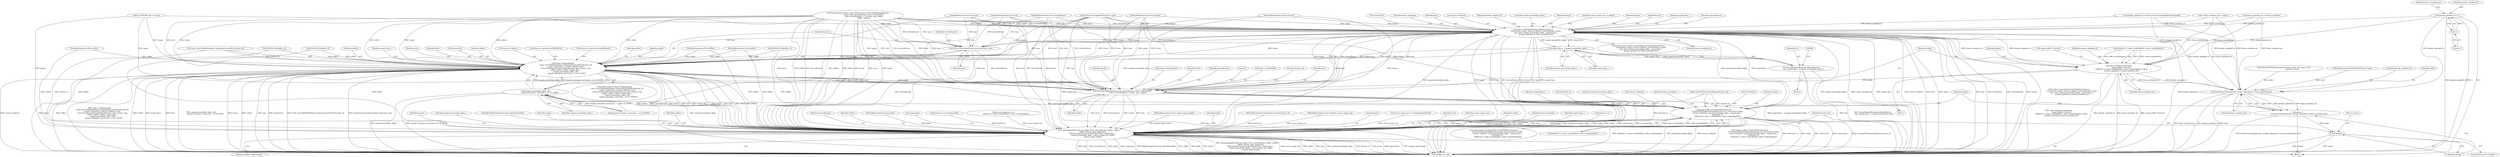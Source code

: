 digraph "0_Chrome_3298d3abf47b3a7a10e44c07d821c68a5c8aa935@API" {
"1000181" [label="(Call,already_uploaded_id = -1)"];
"1000183" [label="(Call,-1)"];
"1000255" [label="(Call,video->CopyVideoTextureToPlatformTexture(\n            ContextGL(), target, texture->Object(), internalformat, format,\n            type, level, unpack_premultiply_alpha_, unpack_flip_y_,\n            already_uploaded_id, frame_metadata_ptr))"];
"1000276" [label="(Call,unpack_flip_y_ || unpack_premultiply_alpha_)"];
"1000274" [label="(Call,ScopedUnpackParametersResetRestore(\n        this, unpack_flip_y_ || unpack_premultiply_alpha_))"];
"1000280" [label="(Call,video->TexImageImpl(\n            static_cast<WebMediaPlayer::TexImageFunctionID>(function_id),\n            target, ContextGL(), texture->Object(), level,\n            ConvertTexInternalFormat(internalformat, type), format, type,\n            xoffset, yoffset, zoffset, unpack_flip_y_,\n            unpack_premultiply_alpha_ &&\n                unpack_colorspace_conversion_ == GL_NONE))"];
"1000331" [label="(Call,TexImage2DBase(target, level, internalformat, video->videoWidth(),\n                       video->videoHeight(), 0, format, type, nullptr))"];
"1000342" [label="(Call,image_buffer->CopyToPlatformTexture(\n                FunctionIDToSnapshotReason(function_id), ContextGL(), target,\n                texture->Object(), unpack_premultiply_alpha_, unpack_flip_y_,\n                IntPoint(0, 0),\n                IntRect(0, 0, video->videoWidth(), video->videoHeight())))"];
"1000373" [label="(Call,TexImageImpl(function_id, target, level, internalformat, xoffset, yoffset,\n               zoffset, format, type, image.get(),\n               WebGLImageConversion::kHtmlDomVideo, unpack_flip_y_,\n               unpack_premultiply_alpha_, source_image_rect, depth,\n               unpack_image_height))"];
"1000297" [label="(Call,unpack_premultiply_alpha_ &&\n                unpack_colorspace_conversion_ == GL_NONE)"];
"1000288" [label="(Call,ConvertTexInternalFormat(internalformat, type))"];
"1000321" [label="(Call,video->PaintCurrentFrame(\n            image_buffer->Canvas(),\n            IntRect(0, 0, video->videoWidth(), video->videoHeight()), nullptr,\n            already_uploaded_id, frame_metadata_ptr))"];
"1000365" [label="(Call,VideoFrameToImage(video, already_uploaded_id, frame_metadata_ptr))"];
"1000363" [label="(Call,image =\n      VideoFrameToImage(video, already_uploaded_id, frame_metadata_ptr))"];
"1000370" [label="(Call,!image)"];
"1000350" [label="(Call,IntPoint(0, 0))"];
"1000295" [label="(Identifier,zoffset)"];
"1000183" [label="(Call,-1)"];
"1000254" [label="(ControlStructure,if (video->CopyVideoTextureToPlatformTexture(\n            ContextGL(), target, texture->Object(), internalformat, format,\n            type, level, unpack_premultiply_alpha_, unpack_flip_y_,\n            already_uploaded_id, frame_metadata_ptr)))"];
"1000276" [label="(Call,unpack_flip_y_ || unpack_premultiply_alpha_)"];
"1000102" [label="(MethodParameterIn,TexImageFunctionID function_id)"];
"1000368" [label="(Identifier,frame_metadata_ptr)"];
"1000274" [label="(Call,ScopedUnpackParametersResetRestore(\n        this, unpack_flip_y_ || unpack_premultiply_alpha_))"];
"1000374" [label="(Identifier,function_id)"];
"1000256" [label="(Call,ContextGL())"];
"1000112" [label="(MethodParameterIn,const IntRect& source_image_rect)"];
"1000107" [label="(MethodParameterIn,GLenum type)"];
"1000281" [label="(Call,static_cast<WebMediaPlayer::TexImageFunctionID>(function_id))"];
"1000382" [label="(Identifier,type)"];
"1000273" [label="(Block,)"];
"1000372" [label="(Return,return;)"];
"1000370" [label="(Call,!image)"];
"1000212" [label="(Call,source_image_rect == SentinelEmptyRect())"];
"1000269" [label="(Identifier,frame_metadata)"];
"1000347" [label="(Call,texture->Object())"];
"1000277" [label="(Identifier,unpack_flip_y_)"];
"1000376" [label="(Identifier,level)"];
"1000279" [label="(ControlStructure,if (video->TexImageImpl(\n            static_cast<WebMediaPlayer::TexImageFunctionID>(function_id),\n            target, ContextGL(), texture->Object(), level,\n            ConvertTexInternalFormat(internalformat, type), format, type,\n            xoffset, yoffset, zoffset, unpack_flip_y_,\n            unpack_premultiply_alpha_ &&\n                unpack_colorspace_conversion_ == GL_NONE)))"];
"1000392" [label="(MethodReturn,void)"];
"1000187" [label="(Identifier,frame_metadata_ptr)"];
"1000336" [label="(Call,video->videoHeight())"];
"1000387" [label="(Identifier,source_image_rect)"];
"1000127" [label="(Call,ValidateHTMLVideoElement(security_origin, func_name, video,\n                                exception_state))"];
"1000288" [label="(Call,ConvertTexInternalFormat(internalformat, type))"];
"1000294" [label="(Identifier,yoffset)"];
"1000343" [label="(Call,FunctionIDToSnapshotReason(function_id))"];
"1000261" [label="(Identifier,type)"];
"1000296" [label="(Identifier,unpack_flip_y_)"];
"1000331" [label="(Call,TexImage2DBase(target, level, internalformat, video->videoWidth(),\n                       video->videoHeight(), 0, format, type, nullptr))"];
"1000162" [label="(Call,ValidateTexFunc(func_name, function_type, kSourceHTMLVideoElement,\n                       target, level, internalformat, video->videoWidth(),\n                       video->videoHeight(), 1, 0, format, type, xoffset,\n                       yoffset, zoffset))"];
"1000333" [label="(Identifier,level)"];
"1000275" [label="(Identifier,this)"];
"1000181" [label="(Call,already_uploaded_id = -1)"];
"1000379" [label="(Identifier,yoffset)"];
"1000334" [label="(Identifier,internalformat)"];
"1000360" [label="(Identifier,frame_metadata)"];
"1000364" [label="(Identifier,image)"];
"1000298" [label="(Identifier,unpack_premultiply_alpha_)"];
"1000345" [label="(Call,ContextGL())"];
"1000391" [label="(Identifier,frame_metadata)"];
"1000280" [label="(Call,video->TexImageImpl(\n            static_cast<WebMediaPlayer::TexImageFunctionID>(function_id),\n            target, ContextGL(), texture->Object(), level,\n            ConvertTexInternalFormat(internalformat, type), format, type,\n            xoffset, yoffset, zoffset, unpack_flip_y_,\n            unpack_premultiply_alpha_ &&\n                unpack_colorspace_conversion_ == GL_NONE))"];
"1000258" [label="(Call,texture->Object())"];
"1000111" [label="(MethodParameterIn,HTMLVideoElement* video)"];
"1000323" [label="(Call,IntRect(0, 0, video->videoWidth(), video->videoHeight()))"];
"1000340" [label="(Identifier,nullptr)"];
"1000385" [label="(Identifier,unpack_flip_y_)"];
"1000284" [label="(Identifier,target)"];
"1000373" [label="(Call,TexImageImpl(function_id, target, level, internalformat, xoffset, yoffset,\n               zoffset, format, type, image.get(),\n               WebGLImageConversion::kHtmlDomVideo, unpack_flip_y_,\n               unpack_premultiply_alpha_, source_image_rect, depth,\n               unpack_image_height))"];
"1000104" [label="(MethodParameterIn,GLint level)"];
"1000337" [label="(Literal,0)"];
"1000239" [label="(Call,CanUseTexImageByGPU(format, type))"];
"1000265" [label="(Identifier,already_uploaded_id)"];
"1000332" [label="(Identifier,target)"];
"1000232" [label="(Call,depth == 1)"];
"1000106" [label="(MethodParameterIn,GLenum format)"];
"1000381" [label="(Identifier,format)"];
"1000109" [label="(MethodParameterIn,GLint yoffset)"];
"1000389" [label="(Identifier,unpack_image_height)"];
"1000386" [label="(Identifier,unpack_premultiply_alpha_)"];
"1000236" [label="(Call,GL_TEXTURE_2D == target)"];
"1000186" [label="(Call,* frame_metadata_ptr = nullptr)"];
"1000365" [label="(Call,VideoFrameToImage(video, already_uploaded_id, frame_metadata_ptr))"];
"1000116" [label="(Block,)"];
"1000263" [label="(Identifier,unpack_premultiply_alpha_)"];
"1000384" [label="(Identifier,WebGLImageConversion::kHtmlDomVideo)"];
"1000303" [label="(Call,texture->ClearLastUploadedFrame())"];
"1000251" [label="(Call,DCHECK_EQ(zoffset, 0))"];
"1000371" [label="(Identifier,image)"];
"1000375" [label="(Identifier,target)"];
"1000342" [label="(Call,image_buffer->CopyToPlatformTexture(\n                FunctionIDToSnapshotReason(function_id), ContextGL(), target,\n                texture->Object(), unpack_premultiply_alpha_, unpack_flip_y_,\n                IntPoint(0, 0),\n                IntRect(0, 0, video->videoWidth(), video->videoHeight())))"];
"1000110" [label="(MethodParameterIn,GLint zoffset)"];
"1000285" [label="(Call,ContextGL())"];
"1000380" [label="(Identifier,zoffset)"];
"1000377" [label="(Identifier,internalformat)"];
"1000260" [label="(Identifier,format)"];
"1000248" [label="(Call,DCHECK_EQ(yoffset, 0))"];
"1000346" [label="(Identifier,target)"];
"1000378" [label="(Identifier,xoffset)"];
"1000245" [label="(Call,DCHECK_EQ(xoffset, 0))"];
"1000292" [label="(Identifier,type)"];
"1000287" [label="(Identifier,level)"];
"1000349" [label="(Identifier,unpack_flip_y_)"];
"1000335" [label="(Call,video->videoWidth())"];
"1000182" [label="(Identifier,already_uploaded_id)"];
"1000344" [label="(Identifier,function_id)"];
"1000195" [label="(Call,frame_metadata_ptr = &frame_metadata)"];
"1000328" [label="(Identifier,nullptr)"];
"1000192" [label="(Call,already_uploaded_id = texture->GetLastUploadedVideoFrameId())"];
"1000339" [label="(Identifier,type)"];
"1000272" [label="(Identifier,source_image_rect_is_default)"];
"1000113" [label="(MethodParameterIn,GLsizei depth)"];
"1000330" [label="(Identifier,frame_metadata_ptr)"];
"1000293" [label="(Identifier,xoffset)"];
"1000338" [label="(Identifier,format)"];
"1000341" [label="(ControlStructure,if (image_buffer->CopyToPlatformTexture(\n                FunctionIDToSnapshotReason(function_id), ContextGL(), target,\n                texture->Object(), unpack_premultiply_alpha_, unpack_flip_y_,\n                IntPoint(0, 0),\n                IntRect(0, 0, video->videoWidth(), video->videoHeight()))))"];
"1000383" [label="(Call,image.get())"];
"1000322" [label="(Call,image_buffer->Canvas())"];
"1000226" [label="(Call,function_id == kTexImage2D)"];
"1000321" [label="(Call,video->PaintCurrentFrame(\n            image_buffer->Canvas(),\n            IntRect(0, 0, video->videoWidth(), video->videoHeight()), nullptr,\n            already_uploaded_id, frame_metadata_ptr))"];
"1000266" [label="(Identifier,frame_metadata_ptr)"];
"1000105" [label="(MethodParameterIn,GLint internalformat)"];
"1000289" [label="(Identifier,internalformat)"];
"1000184" [label="(Literal,1)"];
"1000353" [label="(Call,IntRect(0, 0, video->videoWidth(), video->videoHeight()))"];
"1000367" [label="(Identifier,already_uploaded_id)"];
"1000278" [label="(Identifier,unpack_premultiply_alpha_)"];
"1000103" [label="(MethodParameterIn,GLenum target)"];
"1000215" [label="(Call,source_image_rect ==\n          IntRect(0, 0, video->videoWidth(), video->videoHeight()))"];
"1000114" [label="(MethodParameterIn,GLint unpack_image_height)"];
"1000363" [label="(Call,image =\n      VideoFrameToImage(video, already_uploaded_id, frame_metadata_ptr))"];
"1000369" [label="(ControlStructure,if (!image))"];
"1000257" [label="(Identifier,target)"];
"1000262" [label="(Identifier,level)"];
"1000299" [label="(Call,unpack_colorspace_conversion_ == GL_NONE)"];
"1000297" [label="(Call,unpack_premultiply_alpha_ &&\n                unpack_colorspace_conversion_ == GL_NONE)"];
"1000388" [label="(Identifier,depth)"];
"1000264" [label="(Identifier,unpack_flip_y_)"];
"1000108" [label="(MethodParameterIn,GLint xoffset)"];
"1000291" [label="(Identifier,format)"];
"1000286" [label="(Call,texture->Object())"];
"1000348" [label="(Identifier,unpack_premultiply_alpha_)"];
"1000306" [label="(Identifier,use_copyTextureCHROMIUM)"];
"1000259" [label="(Identifier,internalformat)"];
"1000290" [label="(Identifier,type)"];
"1000329" [label="(Identifier,already_uploaded_id)"];
"1000320" [label="(Block,)"];
"1000366" [label="(Identifier,video)"];
"1000255" [label="(Call,video->CopyVideoTextureToPlatformTexture(\n            ContextGL(), target, texture->Object(), internalformat, format,\n            type, level, unpack_premultiply_alpha_, unpack_flip_y_,\n            already_uploaded_id, frame_metadata_ptr))"];
"1000181" -> "1000116"  [label="AST: "];
"1000181" -> "1000183"  [label="CFG: "];
"1000182" -> "1000181"  [label="AST: "];
"1000183" -> "1000181"  [label="AST: "];
"1000187" -> "1000181"  [label="CFG: "];
"1000181" -> "1000392"  [label="DDG: already_uploaded_id"];
"1000181" -> "1000392"  [label="DDG: -1"];
"1000183" -> "1000181"  [label="DDG: 1"];
"1000181" -> "1000255"  [label="DDG: already_uploaded_id"];
"1000181" -> "1000321"  [label="DDG: already_uploaded_id"];
"1000181" -> "1000365"  [label="DDG: already_uploaded_id"];
"1000183" -> "1000184"  [label="CFG: "];
"1000184" -> "1000183"  [label="AST: "];
"1000255" -> "1000254"  [label="AST: "];
"1000255" -> "1000266"  [label="CFG: "];
"1000256" -> "1000255"  [label="AST: "];
"1000257" -> "1000255"  [label="AST: "];
"1000258" -> "1000255"  [label="AST: "];
"1000259" -> "1000255"  [label="AST: "];
"1000260" -> "1000255"  [label="AST: "];
"1000261" -> "1000255"  [label="AST: "];
"1000262" -> "1000255"  [label="AST: "];
"1000263" -> "1000255"  [label="AST: "];
"1000264" -> "1000255"  [label="AST: "];
"1000265" -> "1000255"  [label="AST: "];
"1000266" -> "1000255"  [label="AST: "];
"1000269" -> "1000255"  [label="CFG: "];
"1000272" -> "1000255"  [label="CFG: "];
"1000255" -> "1000392"  [label="DDG: internalformat"];
"1000255" -> "1000392"  [label="DDG: format"];
"1000255" -> "1000392"  [label="DDG: video->CopyVideoTextureToPlatformTexture(\n            ContextGL(), target, texture->Object(), internalformat, format,\n            type, level, unpack_premultiply_alpha_, unpack_flip_y_,\n            already_uploaded_id, frame_metadata_ptr)"];
"1000255" -> "1000392"  [label="DDG: already_uploaded_id"];
"1000255" -> "1000392"  [label="DDG: unpack_premultiply_alpha_"];
"1000255" -> "1000392"  [label="DDG: unpack_flip_y_"];
"1000255" -> "1000392"  [label="DDG: texture->Object()"];
"1000255" -> "1000392"  [label="DDG: frame_metadata_ptr"];
"1000255" -> "1000392"  [label="DDG: level"];
"1000255" -> "1000392"  [label="DDG: target"];
"1000255" -> "1000392"  [label="DDG: type"];
"1000255" -> "1000392"  [label="DDG: ContextGL()"];
"1000236" -> "1000255"  [label="DDG: target"];
"1000162" -> "1000255"  [label="DDG: target"];
"1000162" -> "1000255"  [label="DDG: internalformat"];
"1000162" -> "1000255"  [label="DDG: format"];
"1000162" -> "1000255"  [label="DDG: type"];
"1000162" -> "1000255"  [label="DDG: level"];
"1000103" -> "1000255"  [label="DDG: target"];
"1000105" -> "1000255"  [label="DDG: internalformat"];
"1000239" -> "1000255"  [label="DDG: format"];
"1000239" -> "1000255"  [label="DDG: type"];
"1000106" -> "1000255"  [label="DDG: format"];
"1000107" -> "1000255"  [label="DDG: type"];
"1000104" -> "1000255"  [label="DDG: level"];
"1000192" -> "1000255"  [label="DDG: already_uploaded_id"];
"1000186" -> "1000255"  [label="DDG: frame_metadata_ptr"];
"1000195" -> "1000255"  [label="DDG: frame_metadata_ptr"];
"1000255" -> "1000276"  [label="DDG: unpack_flip_y_"];
"1000255" -> "1000276"  [label="DDG: unpack_premultiply_alpha_"];
"1000255" -> "1000280"  [label="DDG: target"];
"1000255" -> "1000280"  [label="DDG: level"];
"1000255" -> "1000280"  [label="DDG: format"];
"1000255" -> "1000288"  [label="DDG: internalformat"];
"1000255" -> "1000288"  [label="DDG: type"];
"1000255" -> "1000321"  [label="DDG: already_uploaded_id"];
"1000255" -> "1000321"  [label="DDG: frame_metadata_ptr"];
"1000255" -> "1000331"  [label="DDG: target"];
"1000255" -> "1000331"  [label="DDG: level"];
"1000255" -> "1000331"  [label="DDG: internalformat"];
"1000255" -> "1000331"  [label="DDG: format"];
"1000255" -> "1000331"  [label="DDG: type"];
"1000255" -> "1000342"  [label="DDG: unpack_premultiply_alpha_"];
"1000255" -> "1000342"  [label="DDG: unpack_flip_y_"];
"1000255" -> "1000365"  [label="DDG: already_uploaded_id"];
"1000255" -> "1000365"  [label="DDG: frame_metadata_ptr"];
"1000255" -> "1000373"  [label="DDG: target"];
"1000255" -> "1000373"  [label="DDG: level"];
"1000255" -> "1000373"  [label="DDG: internalformat"];
"1000255" -> "1000373"  [label="DDG: format"];
"1000255" -> "1000373"  [label="DDG: type"];
"1000255" -> "1000373"  [label="DDG: unpack_flip_y_"];
"1000255" -> "1000373"  [label="DDG: unpack_premultiply_alpha_"];
"1000276" -> "1000274"  [label="AST: "];
"1000276" -> "1000277"  [label="CFG: "];
"1000276" -> "1000278"  [label="CFG: "];
"1000277" -> "1000276"  [label="AST: "];
"1000278" -> "1000276"  [label="AST: "];
"1000274" -> "1000276"  [label="CFG: "];
"1000276" -> "1000274"  [label="DDG: unpack_flip_y_"];
"1000276" -> "1000274"  [label="DDG: unpack_premultiply_alpha_"];
"1000276" -> "1000280"  [label="DDG: unpack_flip_y_"];
"1000276" -> "1000297"  [label="DDG: unpack_premultiply_alpha_"];
"1000274" -> "1000273"  [label="AST: "];
"1000275" -> "1000274"  [label="AST: "];
"1000282" -> "1000274"  [label="CFG: "];
"1000274" -> "1000392"  [label="DDG: this"];
"1000274" -> "1000392"  [label="DDG: ScopedUnpackParametersResetRestore(\n        this, unpack_flip_y_ || unpack_premultiply_alpha_)"];
"1000274" -> "1000392"  [label="DDG: unpack_flip_y_ || unpack_premultiply_alpha_"];
"1000280" -> "1000279"  [label="AST: "];
"1000280" -> "1000297"  [label="CFG: "];
"1000281" -> "1000280"  [label="AST: "];
"1000284" -> "1000280"  [label="AST: "];
"1000285" -> "1000280"  [label="AST: "];
"1000286" -> "1000280"  [label="AST: "];
"1000287" -> "1000280"  [label="AST: "];
"1000288" -> "1000280"  [label="AST: "];
"1000291" -> "1000280"  [label="AST: "];
"1000292" -> "1000280"  [label="AST: "];
"1000293" -> "1000280"  [label="AST: "];
"1000294" -> "1000280"  [label="AST: "];
"1000295" -> "1000280"  [label="AST: "];
"1000296" -> "1000280"  [label="AST: "];
"1000297" -> "1000280"  [label="AST: "];
"1000303" -> "1000280"  [label="CFG: "];
"1000306" -> "1000280"  [label="CFG: "];
"1000280" -> "1000392"  [label="DDG: texture->Object()"];
"1000280" -> "1000392"  [label="DDG: format"];
"1000280" -> "1000392"  [label="DDG: type"];
"1000280" -> "1000392"  [label="DDG: ContextGL()"];
"1000280" -> "1000392"  [label="DDG: target"];
"1000280" -> "1000392"  [label="DDG: yoffset"];
"1000280" -> "1000392"  [label="DDG: video->TexImageImpl(\n            static_cast<WebMediaPlayer::TexImageFunctionID>(function_id),\n            target, ContextGL(), texture->Object(), level,\n            ConvertTexInternalFormat(internalformat, type), format, type,\n            xoffset, yoffset, zoffset, unpack_flip_y_,\n            unpack_premultiply_alpha_ &&\n                unpack_colorspace_conversion_ == GL_NONE)"];
"1000280" -> "1000392"  [label="DDG: xoffset"];
"1000280" -> "1000392"  [label="DDG: unpack_flip_y_"];
"1000280" -> "1000392"  [label="DDG: level"];
"1000280" -> "1000392"  [label="DDG: unpack_premultiply_alpha_ &&\n                unpack_colorspace_conversion_ == GL_NONE"];
"1000280" -> "1000392"  [label="DDG: zoffset"];
"1000280" -> "1000392"  [label="DDG: static_cast<WebMediaPlayer::TexImageFunctionID>(function_id)"];
"1000280" -> "1000392"  [label="DDG: ConvertTexInternalFormat(internalformat, type)"];
"1000281" -> "1000280"  [label="DDG: function_id"];
"1000236" -> "1000280"  [label="DDG: target"];
"1000162" -> "1000280"  [label="DDG: target"];
"1000162" -> "1000280"  [label="DDG: level"];
"1000162" -> "1000280"  [label="DDG: format"];
"1000162" -> "1000280"  [label="DDG: xoffset"];
"1000162" -> "1000280"  [label="DDG: yoffset"];
"1000162" -> "1000280"  [label="DDG: zoffset"];
"1000103" -> "1000280"  [label="DDG: target"];
"1000104" -> "1000280"  [label="DDG: level"];
"1000288" -> "1000280"  [label="DDG: internalformat"];
"1000288" -> "1000280"  [label="DDG: type"];
"1000239" -> "1000280"  [label="DDG: format"];
"1000106" -> "1000280"  [label="DDG: format"];
"1000107" -> "1000280"  [label="DDG: type"];
"1000245" -> "1000280"  [label="DDG: xoffset"];
"1000108" -> "1000280"  [label="DDG: xoffset"];
"1000248" -> "1000280"  [label="DDG: yoffset"];
"1000109" -> "1000280"  [label="DDG: yoffset"];
"1000251" -> "1000280"  [label="DDG: zoffset"];
"1000110" -> "1000280"  [label="DDG: zoffset"];
"1000297" -> "1000280"  [label="DDG: unpack_premultiply_alpha_"];
"1000297" -> "1000280"  [label="DDG: unpack_colorspace_conversion_ == GL_NONE"];
"1000280" -> "1000331"  [label="DDG: target"];
"1000280" -> "1000331"  [label="DDG: level"];
"1000280" -> "1000331"  [label="DDG: format"];
"1000280" -> "1000331"  [label="DDG: type"];
"1000280" -> "1000342"  [label="DDG: unpack_flip_y_"];
"1000280" -> "1000373"  [label="DDG: target"];
"1000280" -> "1000373"  [label="DDG: level"];
"1000280" -> "1000373"  [label="DDG: xoffset"];
"1000280" -> "1000373"  [label="DDG: yoffset"];
"1000280" -> "1000373"  [label="DDG: zoffset"];
"1000280" -> "1000373"  [label="DDG: format"];
"1000280" -> "1000373"  [label="DDG: type"];
"1000280" -> "1000373"  [label="DDG: unpack_flip_y_"];
"1000331" -> "1000320"  [label="AST: "];
"1000331" -> "1000340"  [label="CFG: "];
"1000332" -> "1000331"  [label="AST: "];
"1000333" -> "1000331"  [label="AST: "];
"1000334" -> "1000331"  [label="AST: "];
"1000335" -> "1000331"  [label="AST: "];
"1000336" -> "1000331"  [label="AST: "];
"1000337" -> "1000331"  [label="AST: "];
"1000338" -> "1000331"  [label="AST: "];
"1000339" -> "1000331"  [label="AST: "];
"1000340" -> "1000331"  [label="AST: "];
"1000344" -> "1000331"  [label="CFG: "];
"1000331" -> "1000392"  [label="DDG: internalformat"];
"1000331" -> "1000392"  [label="DDG: type"];
"1000331" -> "1000392"  [label="DDG: TexImage2DBase(target, level, internalformat, video->videoWidth(),\n                       video->videoHeight(), 0, format, type, nullptr)"];
"1000331" -> "1000392"  [label="DDG: level"];
"1000331" -> "1000392"  [label="DDG: format"];
"1000331" -> "1000392"  [label="DDG: nullptr"];
"1000236" -> "1000331"  [label="DDG: target"];
"1000162" -> "1000331"  [label="DDG: target"];
"1000162" -> "1000331"  [label="DDG: level"];
"1000162" -> "1000331"  [label="DDG: internalformat"];
"1000162" -> "1000331"  [label="DDG: format"];
"1000162" -> "1000331"  [label="DDG: type"];
"1000103" -> "1000331"  [label="DDG: target"];
"1000104" -> "1000331"  [label="DDG: level"];
"1000288" -> "1000331"  [label="DDG: internalformat"];
"1000105" -> "1000331"  [label="DDG: internalformat"];
"1000239" -> "1000331"  [label="DDG: format"];
"1000239" -> "1000331"  [label="DDG: type"];
"1000106" -> "1000331"  [label="DDG: format"];
"1000107" -> "1000331"  [label="DDG: type"];
"1000321" -> "1000331"  [label="DDG: nullptr"];
"1000331" -> "1000342"  [label="DDG: target"];
"1000331" -> "1000373"  [label="DDG: level"];
"1000331" -> "1000373"  [label="DDG: internalformat"];
"1000331" -> "1000373"  [label="DDG: format"];
"1000331" -> "1000373"  [label="DDG: type"];
"1000342" -> "1000341"  [label="AST: "];
"1000342" -> "1000353"  [label="CFG: "];
"1000343" -> "1000342"  [label="AST: "];
"1000345" -> "1000342"  [label="AST: "];
"1000346" -> "1000342"  [label="AST: "];
"1000347" -> "1000342"  [label="AST: "];
"1000348" -> "1000342"  [label="AST: "];
"1000349" -> "1000342"  [label="AST: "];
"1000350" -> "1000342"  [label="AST: "];
"1000353" -> "1000342"  [label="AST: "];
"1000360" -> "1000342"  [label="CFG: "];
"1000364" -> "1000342"  [label="CFG: "];
"1000342" -> "1000392"  [label="DDG: unpack_flip_y_"];
"1000342" -> "1000392"  [label="DDG: FunctionIDToSnapshotReason(function_id)"];
"1000342" -> "1000392"  [label="DDG: IntRect(0, 0, video->videoWidth(), video->videoHeight())"];
"1000342" -> "1000392"  [label="DDG: unpack_premultiply_alpha_"];
"1000342" -> "1000392"  [label="DDG: texture->Object()"];
"1000342" -> "1000392"  [label="DDG: image_buffer->CopyToPlatformTexture(\n                FunctionIDToSnapshotReason(function_id), ContextGL(), target,\n                texture->Object(), unpack_premultiply_alpha_, unpack_flip_y_,\n                IntPoint(0, 0),\n                IntRect(0, 0, video->videoWidth(), video->videoHeight()))"];
"1000342" -> "1000392"  [label="DDG: IntPoint(0, 0)"];
"1000342" -> "1000392"  [label="DDG: target"];
"1000342" -> "1000392"  [label="DDG: ContextGL()"];
"1000343" -> "1000342"  [label="DDG: function_id"];
"1000103" -> "1000342"  [label="DDG: target"];
"1000297" -> "1000342"  [label="DDG: unpack_premultiply_alpha_"];
"1000350" -> "1000342"  [label="DDG: 0"];
"1000353" -> "1000342"  [label="DDG: 0"];
"1000353" -> "1000342"  [label="DDG: video->videoWidth()"];
"1000353" -> "1000342"  [label="DDG: video->videoHeight()"];
"1000342" -> "1000373"  [label="DDG: target"];
"1000342" -> "1000373"  [label="DDG: unpack_flip_y_"];
"1000342" -> "1000373"  [label="DDG: unpack_premultiply_alpha_"];
"1000373" -> "1000116"  [label="AST: "];
"1000373" -> "1000389"  [label="CFG: "];
"1000374" -> "1000373"  [label="AST: "];
"1000375" -> "1000373"  [label="AST: "];
"1000376" -> "1000373"  [label="AST: "];
"1000377" -> "1000373"  [label="AST: "];
"1000378" -> "1000373"  [label="AST: "];
"1000379" -> "1000373"  [label="AST: "];
"1000380" -> "1000373"  [label="AST: "];
"1000381" -> "1000373"  [label="AST: "];
"1000382" -> "1000373"  [label="AST: "];
"1000383" -> "1000373"  [label="AST: "];
"1000384" -> "1000373"  [label="AST: "];
"1000385" -> "1000373"  [label="AST: "];
"1000386" -> "1000373"  [label="AST: "];
"1000387" -> "1000373"  [label="AST: "];
"1000388" -> "1000373"  [label="AST: "];
"1000389" -> "1000373"  [label="AST: "];
"1000391" -> "1000373"  [label="CFG: "];
"1000373" -> "1000392"  [label="DDG: unpack_image_height"];
"1000373" -> "1000392"  [label="DDG: level"];
"1000373" -> "1000392"  [label="DDG: internalformat"];
"1000373" -> "1000392"  [label="DDG: target"];
"1000373" -> "1000392"  [label="DDG: image.get()"];
"1000373" -> "1000392"  [label="DDG: WebGLImageConversion::kHtmlDomVideo"];
"1000373" -> "1000392"  [label="DDG: zoffset"];
"1000373" -> "1000392"  [label="DDG: depth"];
"1000373" -> "1000392"  [label="DDG: yoffset"];
"1000373" -> "1000392"  [label="DDG: TexImageImpl(function_id, target, level, internalformat, xoffset, yoffset,\n               zoffset, format, type, image.get(),\n               WebGLImageConversion::kHtmlDomVideo, unpack_flip_y_,\n               unpack_premultiply_alpha_, source_image_rect, depth,\n               unpack_image_height)"];
"1000373" -> "1000392"  [label="DDG: source_image_rect"];
"1000373" -> "1000392"  [label="DDG: xoffset"];
"1000373" -> "1000392"  [label="DDG: type"];
"1000373" -> "1000392"  [label="DDG: unpack_premultiply_alpha_"];
"1000373" -> "1000392"  [label="DDG: function_id"];
"1000373" -> "1000392"  [label="DDG: format"];
"1000373" -> "1000392"  [label="DDG: unpack_flip_y_"];
"1000281" -> "1000373"  [label="DDG: function_id"];
"1000343" -> "1000373"  [label="DDG: function_id"];
"1000226" -> "1000373"  [label="DDG: function_id"];
"1000102" -> "1000373"  [label="DDG: function_id"];
"1000236" -> "1000373"  [label="DDG: target"];
"1000162" -> "1000373"  [label="DDG: target"];
"1000162" -> "1000373"  [label="DDG: level"];
"1000162" -> "1000373"  [label="DDG: internalformat"];
"1000162" -> "1000373"  [label="DDG: xoffset"];
"1000162" -> "1000373"  [label="DDG: yoffset"];
"1000162" -> "1000373"  [label="DDG: zoffset"];
"1000162" -> "1000373"  [label="DDG: format"];
"1000162" -> "1000373"  [label="DDG: type"];
"1000103" -> "1000373"  [label="DDG: target"];
"1000104" -> "1000373"  [label="DDG: level"];
"1000288" -> "1000373"  [label="DDG: internalformat"];
"1000105" -> "1000373"  [label="DDG: internalformat"];
"1000245" -> "1000373"  [label="DDG: xoffset"];
"1000108" -> "1000373"  [label="DDG: xoffset"];
"1000248" -> "1000373"  [label="DDG: yoffset"];
"1000109" -> "1000373"  [label="DDG: yoffset"];
"1000251" -> "1000373"  [label="DDG: zoffset"];
"1000110" -> "1000373"  [label="DDG: zoffset"];
"1000239" -> "1000373"  [label="DDG: format"];
"1000239" -> "1000373"  [label="DDG: type"];
"1000106" -> "1000373"  [label="DDG: format"];
"1000107" -> "1000373"  [label="DDG: type"];
"1000297" -> "1000373"  [label="DDG: unpack_premultiply_alpha_"];
"1000215" -> "1000373"  [label="DDG: source_image_rect"];
"1000212" -> "1000373"  [label="DDG: source_image_rect"];
"1000112" -> "1000373"  [label="DDG: source_image_rect"];
"1000232" -> "1000373"  [label="DDG: depth"];
"1000113" -> "1000373"  [label="DDG: depth"];
"1000114" -> "1000373"  [label="DDG: unpack_image_height"];
"1000297" -> "1000298"  [label="CFG: "];
"1000297" -> "1000299"  [label="CFG: "];
"1000298" -> "1000297"  [label="AST: "];
"1000299" -> "1000297"  [label="AST: "];
"1000297" -> "1000392"  [label="DDG: unpack_premultiply_alpha_"];
"1000297" -> "1000392"  [label="DDG: unpack_colorspace_conversion_ == GL_NONE"];
"1000299" -> "1000297"  [label="DDG: unpack_colorspace_conversion_"];
"1000299" -> "1000297"  [label="DDG: GL_NONE"];
"1000288" -> "1000290"  [label="CFG: "];
"1000289" -> "1000288"  [label="AST: "];
"1000290" -> "1000288"  [label="AST: "];
"1000291" -> "1000288"  [label="CFG: "];
"1000288" -> "1000392"  [label="DDG: internalformat"];
"1000162" -> "1000288"  [label="DDG: internalformat"];
"1000162" -> "1000288"  [label="DDG: type"];
"1000105" -> "1000288"  [label="DDG: internalformat"];
"1000239" -> "1000288"  [label="DDG: type"];
"1000107" -> "1000288"  [label="DDG: type"];
"1000321" -> "1000320"  [label="AST: "];
"1000321" -> "1000330"  [label="CFG: "];
"1000322" -> "1000321"  [label="AST: "];
"1000323" -> "1000321"  [label="AST: "];
"1000328" -> "1000321"  [label="AST: "];
"1000329" -> "1000321"  [label="AST: "];
"1000330" -> "1000321"  [label="AST: "];
"1000332" -> "1000321"  [label="CFG: "];
"1000321" -> "1000392"  [label="DDG: already_uploaded_id"];
"1000321" -> "1000392"  [label="DDG: frame_metadata_ptr"];
"1000321" -> "1000392"  [label="DDG: image_buffer->Canvas()"];
"1000321" -> "1000392"  [label="DDG: video->PaintCurrentFrame(\n            image_buffer->Canvas(),\n            IntRect(0, 0, video->videoWidth(), video->videoHeight()), nullptr,\n            already_uploaded_id, frame_metadata_ptr)"];
"1000323" -> "1000321"  [label="DDG: 0"];
"1000323" -> "1000321"  [label="DDG: video->videoWidth()"];
"1000323" -> "1000321"  [label="DDG: video->videoHeight()"];
"1000192" -> "1000321"  [label="DDG: already_uploaded_id"];
"1000186" -> "1000321"  [label="DDG: frame_metadata_ptr"];
"1000195" -> "1000321"  [label="DDG: frame_metadata_ptr"];
"1000321" -> "1000365"  [label="DDG: already_uploaded_id"];
"1000321" -> "1000365"  [label="DDG: frame_metadata_ptr"];
"1000365" -> "1000363"  [label="AST: "];
"1000365" -> "1000368"  [label="CFG: "];
"1000366" -> "1000365"  [label="AST: "];
"1000367" -> "1000365"  [label="AST: "];
"1000368" -> "1000365"  [label="AST: "];
"1000363" -> "1000365"  [label="CFG: "];
"1000365" -> "1000392"  [label="DDG: frame_metadata_ptr"];
"1000365" -> "1000392"  [label="DDG: already_uploaded_id"];
"1000365" -> "1000392"  [label="DDG: video"];
"1000365" -> "1000363"  [label="DDG: video"];
"1000365" -> "1000363"  [label="DDG: already_uploaded_id"];
"1000365" -> "1000363"  [label="DDG: frame_metadata_ptr"];
"1000127" -> "1000365"  [label="DDG: video"];
"1000111" -> "1000365"  [label="DDG: video"];
"1000192" -> "1000365"  [label="DDG: already_uploaded_id"];
"1000186" -> "1000365"  [label="DDG: frame_metadata_ptr"];
"1000195" -> "1000365"  [label="DDG: frame_metadata_ptr"];
"1000363" -> "1000116"  [label="AST: "];
"1000364" -> "1000363"  [label="AST: "];
"1000371" -> "1000363"  [label="CFG: "];
"1000363" -> "1000392"  [label="DDG: VideoFrameToImage(video, already_uploaded_id, frame_metadata_ptr)"];
"1000363" -> "1000370"  [label="DDG: image"];
"1000370" -> "1000369"  [label="AST: "];
"1000370" -> "1000371"  [label="CFG: "];
"1000371" -> "1000370"  [label="AST: "];
"1000372" -> "1000370"  [label="CFG: "];
"1000374" -> "1000370"  [label="CFG: "];
"1000370" -> "1000392"  [label="DDG: !image"];
"1000370" -> "1000392"  [label="DDG: image"];
}
